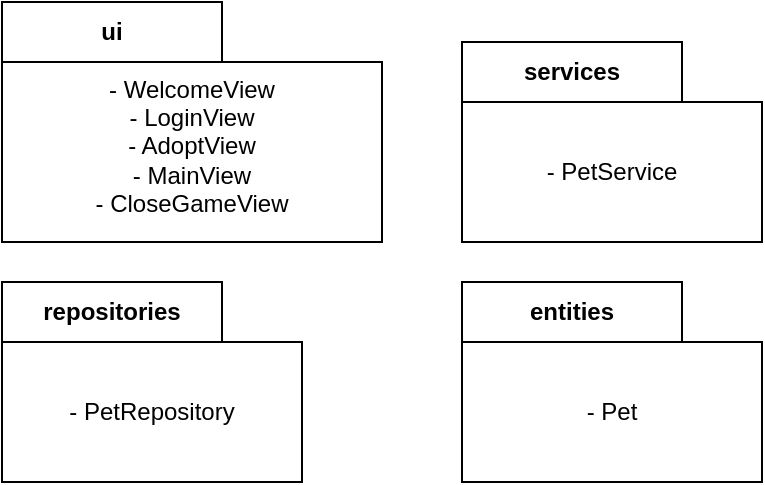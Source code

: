 <mxfile version="21.2.4" type="github">
  <diagram name="Page-1" id="G-v6_RGnaQGOJiJ1x90J">
    <mxGraphModel dx="992" dy="559" grid="1" gridSize="10" guides="1" tooltips="1" connect="1" arrows="1" fold="1" page="1" pageScale="1" pageWidth="827" pageHeight="1169" math="0" shadow="0">
      <root>
        <mxCell id="0" />
        <mxCell id="1" parent="0" />
        <mxCell id="t_qIiuDGkBoSycZpFQQD-2" value="ui" style="shape=folder;fontStyle=1;tabWidth=110;tabHeight=30;tabPosition=left;html=1;boundedLbl=1;labelInHeader=1;container=1;collapsible=0;whiteSpace=wrap;" vertex="1" parent="1">
          <mxGeometry x="200" y="40" width="190" height="120" as="geometry" />
        </mxCell>
        <mxCell id="t_qIiuDGkBoSycZpFQQD-3" value="- WelcomeView&lt;br style=&quot;border-color: var(--border-color);&quot;&gt;- LoginView&lt;br style=&quot;border-color: var(--border-color);&quot;&gt;- AdoptView&lt;br style=&quot;border-color: var(--border-color);&quot;&gt;- MainView&lt;br style=&quot;border-color: var(--border-color);&quot;&gt;- CloseGameView" style="html=1;strokeColor=none;resizeWidth=1;resizeHeight=1;fillColor=none;part=1;connectable=0;allowArrows=0;deletable=0;whiteSpace=wrap;" vertex="1" parent="t_qIiuDGkBoSycZpFQQD-2">
          <mxGeometry width="190" height="84" relative="1" as="geometry">
            <mxPoint y="30" as="offset" />
          </mxGeometry>
        </mxCell>
        <mxCell id="t_qIiuDGkBoSycZpFQQD-9" value="services" style="shape=folder;fontStyle=1;tabWidth=110;tabHeight=30;tabPosition=left;html=1;boundedLbl=1;labelInHeader=1;container=1;collapsible=0;whiteSpace=wrap;" vertex="1" parent="1">
          <mxGeometry x="430" y="60" width="150" height="100" as="geometry" />
        </mxCell>
        <mxCell id="t_qIiuDGkBoSycZpFQQD-10" value="- PetService" style="html=1;strokeColor=none;resizeWidth=1;resizeHeight=1;fillColor=none;part=1;connectable=0;allowArrows=0;deletable=0;whiteSpace=wrap;" vertex="1" parent="t_qIiuDGkBoSycZpFQQD-9">
          <mxGeometry width="150" height="70" relative="1" as="geometry">
            <mxPoint y="30" as="offset" />
          </mxGeometry>
        </mxCell>
        <mxCell id="t_qIiuDGkBoSycZpFQQD-11" value="repositories" style="shape=folder;fontStyle=1;tabWidth=110;tabHeight=30;tabPosition=left;html=1;boundedLbl=1;labelInHeader=1;container=1;collapsible=0;whiteSpace=wrap;" vertex="1" parent="1">
          <mxGeometry x="200" y="180" width="150" height="100" as="geometry" />
        </mxCell>
        <mxCell id="t_qIiuDGkBoSycZpFQQD-12" value="- PetRepository" style="html=1;strokeColor=none;resizeWidth=1;resizeHeight=1;fillColor=none;part=1;connectable=0;allowArrows=0;deletable=0;whiteSpace=wrap;" vertex="1" parent="t_qIiuDGkBoSycZpFQQD-11">
          <mxGeometry width="150" height="70" relative="1" as="geometry">
            <mxPoint y="30" as="offset" />
          </mxGeometry>
        </mxCell>
        <mxCell id="t_qIiuDGkBoSycZpFQQD-13" value="entities" style="shape=folder;fontStyle=1;tabWidth=110;tabHeight=30;tabPosition=left;html=1;boundedLbl=1;labelInHeader=1;container=1;collapsible=0;whiteSpace=wrap;" vertex="1" parent="1">
          <mxGeometry x="430" y="180" width="150" height="100" as="geometry" />
        </mxCell>
        <mxCell id="t_qIiuDGkBoSycZpFQQD-14" value="- Pet" style="html=1;strokeColor=none;resizeWidth=1;resizeHeight=1;fillColor=none;part=1;connectable=0;allowArrows=0;deletable=0;whiteSpace=wrap;" vertex="1" parent="t_qIiuDGkBoSycZpFQQD-13">
          <mxGeometry width="150" height="70" relative="1" as="geometry">
            <mxPoint y="30" as="offset" />
          </mxGeometry>
        </mxCell>
      </root>
    </mxGraphModel>
  </diagram>
</mxfile>
